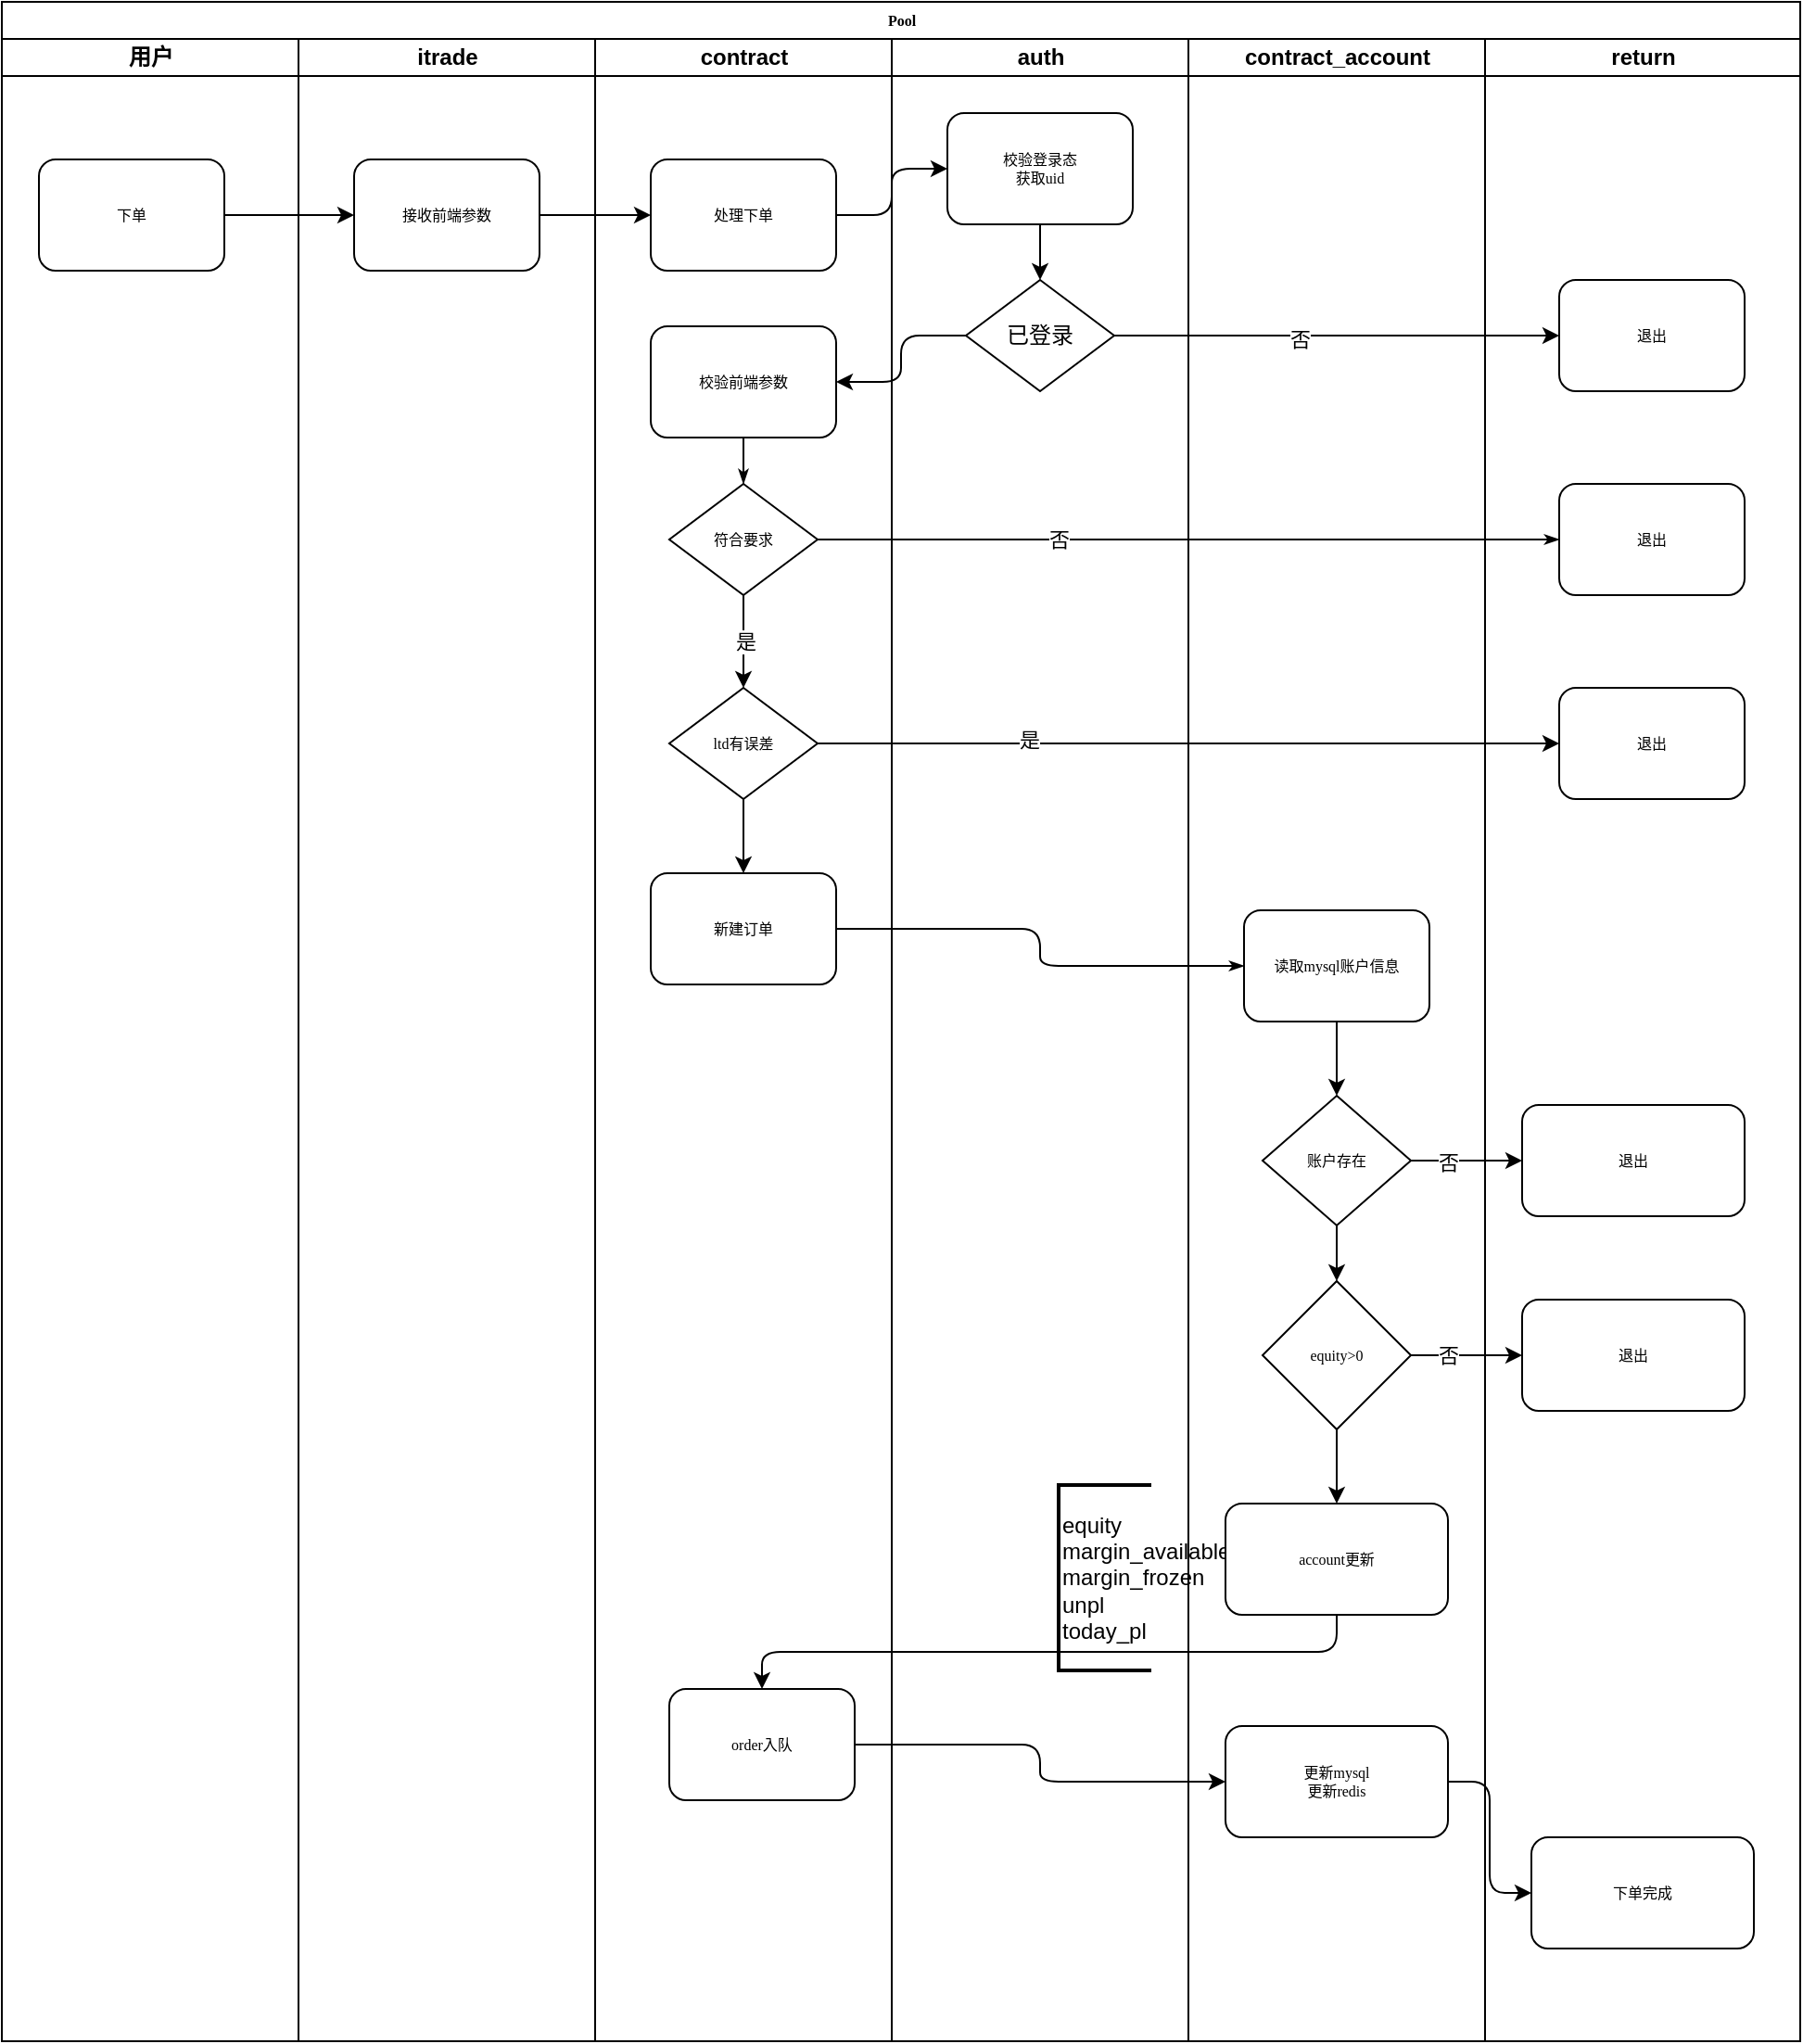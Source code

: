 <mxfile version="20.7.4" type="github">
  <diagram name="Page-1" id="74e2e168-ea6b-b213-b513-2b3c1d86103e">
    <mxGraphModel dx="954" dy="616" grid="1" gridSize="10" guides="1" tooltips="1" connect="1" arrows="1" fold="1" page="1" pageScale="1" pageWidth="2336" pageHeight="1654" background="none" math="0" shadow="0">
      <root>
        <mxCell id="0" />
        <mxCell id="1" parent="0" />
        <mxCell id="77e6c97f196da883-1" value="Pool" style="swimlane;html=1;childLayout=stackLayout;startSize=20;rounded=0;shadow=0;labelBackgroundColor=none;strokeWidth=1;fontFamily=Verdana;fontSize=8;align=center;" parent="1" vertex="1">
          <mxGeometry x="70" y="40" width="970" height="1100" as="geometry" />
        </mxCell>
        <mxCell id="77e6c97f196da883-2" value="用户" style="swimlane;html=1;startSize=20;" parent="77e6c97f196da883-1" vertex="1">
          <mxGeometry y="20" width="160" height="1080" as="geometry" />
        </mxCell>
        <mxCell id="77e6c97f196da883-8" value="下单" style="rounded=1;whiteSpace=wrap;html=1;shadow=0;labelBackgroundColor=none;strokeWidth=1;fontFamily=Verdana;fontSize=8;align=center;" parent="77e6c97f196da883-2" vertex="1">
          <mxGeometry x="20" y="65" width="100" height="60" as="geometry" />
        </mxCell>
        <mxCell id="77e6c97f196da883-33" style="edgeStyle=orthogonalEdgeStyle;rounded=1;html=1;labelBackgroundColor=none;startArrow=none;startFill=0;startSize=5;endArrow=classicThin;endFill=1;endSize=5;jettySize=auto;orthogonalLoop=1;strokeWidth=1;fontFamily=Verdana;fontSize=8" parent="77e6c97f196da883-1" source="77e6c97f196da883-13" target="77e6c97f196da883-15" edge="1">
          <mxGeometry relative="1" as="geometry" />
        </mxCell>
        <mxCell id="7842gxOZ8WSXWciAm1_Z-8" value="否" style="edgeLabel;html=1;align=center;verticalAlign=middle;resizable=0;points=[];" vertex="1" connectable="0" parent="77e6c97f196da883-33">
          <mxGeometry x="-0.58" y="4" relative="1" as="geometry">
            <mxPoint x="46" y="4" as="offset" />
          </mxGeometry>
        </mxCell>
        <mxCell id="77e6c97f196da883-3" value="itrade" style="swimlane;html=1;startSize=20;" parent="77e6c97f196da883-1" vertex="1">
          <mxGeometry x="160" y="20" width="160" height="1080" as="geometry" />
        </mxCell>
        <mxCell id="7842gxOZ8WSXWciAm1_Z-3" value="接收前端参数" style="rounded=1;whiteSpace=wrap;html=1;shadow=0;labelBackgroundColor=none;strokeWidth=1;fontFamily=Verdana;fontSize=8;align=center;" vertex="1" parent="77e6c97f196da883-3">
          <mxGeometry x="30" y="65" width="100" height="60" as="geometry" />
        </mxCell>
        <mxCell id="77e6c97f196da883-4" value="contract" style="swimlane;html=1;startSize=20;" parent="77e6c97f196da883-1" vertex="1">
          <mxGeometry x="320" y="20" width="160" height="1080" as="geometry">
            <mxRectangle x="320" y="20" width="40" height="730" as="alternateBounds" />
          </mxGeometry>
        </mxCell>
        <mxCell id="77e6c97f196da883-12" value="校验前端参数" style="rounded=1;whiteSpace=wrap;html=1;shadow=0;labelBackgroundColor=none;strokeWidth=1;fontFamily=Verdana;fontSize=8;align=center;" parent="77e6c97f196da883-4" vertex="1">
          <mxGeometry x="30" y="155" width="100" height="60" as="geometry" />
        </mxCell>
        <mxCell id="7842gxOZ8WSXWciAm1_Z-7" value="是" style="edgeStyle=orthogonalEdgeStyle;rounded=0;orthogonalLoop=1;jettySize=auto;html=1;exitX=0.5;exitY=1;exitDx=0;exitDy=0;entryX=0.5;entryY=0;entryDx=0;entryDy=0;" edge="1" parent="77e6c97f196da883-4" source="77e6c97f196da883-13">
          <mxGeometry relative="1" as="geometry">
            <mxPoint x="80" y="350" as="targetPoint" />
          </mxGeometry>
        </mxCell>
        <mxCell id="77e6c97f196da883-13" value="符合要求" style="rhombus;whiteSpace=wrap;html=1;rounded=0;shadow=0;labelBackgroundColor=none;strokeWidth=1;fontFamily=Verdana;fontSize=8;align=center;" parent="77e6c97f196da883-4" vertex="1">
          <mxGeometry x="40" y="240" width="80" height="60" as="geometry" />
        </mxCell>
        <mxCell id="77e6c97f196da883-29" style="edgeStyle=orthogonalEdgeStyle;rounded=1;html=1;labelBackgroundColor=none;startArrow=none;startFill=0;startSize=5;endArrow=classicThin;endFill=1;endSize=5;jettySize=auto;orthogonalLoop=1;strokeWidth=1;fontFamily=Verdana;fontSize=8" parent="77e6c97f196da883-4" source="77e6c97f196da883-12" target="77e6c97f196da883-13" edge="1">
          <mxGeometry relative="1" as="geometry" />
        </mxCell>
        <mxCell id="77e6c97f196da883-11" value="处理下单" style="rounded=1;whiteSpace=wrap;html=1;shadow=0;labelBackgroundColor=none;strokeWidth=1;fontFamily=Verdana;fontSize=8;align=center;" parent="77e6c97f196da883-4" vertex="1">
          <mxGeometry x="30" y="65" width="100" height="60" as="geometry" />
        </mxCell>
        <mxCell id="7842gxOZ8WSXWciAm1_Z-19" style="edgeStyle=orthogonalEdgeStyle;rounded=1;orthogonalLoop=1;jettySize=auto;html=1;exitX=0.5;exitY=1;exitDx=0;exitDy=0;entryX=0.5;entryY=0;entryDx=0;entryDy=0;elbow=vertical;" edge="1" parent="77e6c97f196da883-4" source="7842gxOZ8WSXWciAm1_Z-18" target="77e6c97f196da883-18">
          <mxGeometry relative="1" as="geometry" />
        </mxCell>
        <mxCell id="7842gxOZ8WSXWciAm1_Z-18" value="ltd有误差" style="rhombus;whiteSpace=wrap;html=1;rounded=0;shadow=0;labelBackgroundColor=none;strokeWidth=1;fontFamily=Verdana;fontSize=8;align=center;" vertex="1" parent="77e6c97f196da883-4">
          <mxGeometry x="40" y="350" width="80" height="60" as="geometry" />
        </mxCell>
        <mxCell id="77e6c97f196da883-18" value="新建订单" style="rounded=1;whiteSpace=wrap;html=1;shadow=0;labelBackgroundColor=none;strokeWidth=1;fontFamily=Verdana;fontSize=8;align=center;" parent="77e6c97f196da883-4" vertex="1">
          <mxGeometry x="30" y="450" width="100" height="60" as="geometry" />
        </mxCell>
        <mxCell id="7842gxOZ8WSXWciAm1_Z-50" value="order入队" style="rounded=1;whiteSpace=wrap;html=1;shadow=0;labelBackgroundColor=none;strokeWidth=1;fontFamily=Verdana;fontSize=8;align=center;" vertex="1" parent="77e6c97f196da883-4">
          <mxGeometry x="40" y="890" width="100" height="60" as="geometry" />
        </mxCell>
        <mxCell id="77e6c97f196da883-5" value="auth" style="swimlane;html=1;startSize=20;" parent="77e6c97f196da883-1" vertex="1">
          <mxGeometry x="480" y="20" width="160" height="1080" as="geometry" />
        </mxCell>
        <mxCell id="7842gxOZ8WSXWciAm1_Z-10" value="" style="edgeStyle=orthogonalEdgeStyle;rounded=0;orthogonalLoop=1;jettySize=auto;html=1;entryX=0.5;entryY=0;entryDx=0;entryDy=0;" edge="1" parent="77e6c97f196da883-5" source="77e6c97f196da883-9" target="7842gxOZ8WSXWciAm1_Z-12">
          <mxGeometry relative="1" as="geometry">
            <mxPoint x="80" y="150" as="targetPoint" />
          </mxGeometry>
        </mxCell>
        <mxCell id="77e6c97f196da883-9" value="校验登录态&lt;br&gt;获取uid" style="rounded=1;whiteSpace=wrap;html=1;shadow=0;labelBackgroundColor=none;strokeWidth=1;fontFamily=Verdana;fontSize=8;align=center;" parent="77e6c97f196da883-5" vertex="1">
          <mxGeometry x="30" y="40" width="100" height="60" as="geometry" />
        </mxCell>
        <mxCell id="7842gxOZ8WSXWciAm1_Z-12" value="已登录" style="rhombus;whiteSpace=wrap;html=1;" vertex="1" parent="77e6c97f196da883-5">
          <mxGeometry x="40" y="130" width="80" height="60" as="geometry" />
        </mxCell>
        <mxCell id="7842gxOZ8WSXWciAm1_Z-49" value="equity&lt;br&gt;margin_available&lt;br&gt;margin_frozen&lt;br&gt;unpl&lt;br&gt;today_pl" style="strokeWidth=2;html=1;shape=mxgraph.flowchart.annotation_1;align=left;pointerEvents=1;rounded=0;" vertex="1" parent="77e6c97f196da883-5">
          <mxGeometry x="90" y="780" width="50" height="100" as="geometry" />
        </mxCell>
        <mxCell id="77e6c97f196da883-6" value="contract_account" style="swimlane;html=1;startSize=20;rounded=0;" parent="77e6c97f196da883-1" vertex="1">
          <mxGeometry x="640" y="20" width="160" height="1080" as="geometry" />
        </mxCell>
        <mxCell id="7842gxOZ8WSXWciAm1_Z-26" value="" style="edgeStyle=orthogonalEdgeStyle;rounded=1;orthogonalLoop=1;jettySize=auto;html=1;elbow=vertical;" edge="1" parent="77e6c97f196da883-6" source="77e6c97f196da883-21" target="7842gxOZ8WSXWciAm1_Z-25">
          <mxGeometry relative="1" as="geometry" />
        </mxCell>
        <mxCell id="77e6c97f196da883-21" value="读取mysql账户信息" style="rounded=1;whiteSpace=wrap;html=1;shadow=0;labelBackgroundColor=none;strokeWidth=1;fontFamily=Verdana;fontSize=8;align=center;" parent="77e6c97f196da883-6" vertex="1">
          <mxGeometry x="30" y="470" width="100" height="60" as="geometry" />
        </mxCell>
        <mxCell id="7842gxOZ8WSXWciAm1_Z-32" value="" style="edgeStyle=orthogonalEdgeStyle;rounded=1;orthogonalLoop=1;jettySize=auto;html=1;elbow=vertical;" edge="1" parent="77e6c97f196da883-6" source="7842gxOZ8WSXWciAm1_Z-25" target="7842gxOZ8WSXWciAm1_Z-31">
          <mxGeometry relative="1" as="geometry" />
        </mxCell>
        <mxCell id="7842gxOZ8WSXWciAm1_Z-25" value="账户存在" style="rhombus;whiteSpace=wrap;html=1;fontSize=8;fontFamily=Verdana;rounded=0;shadow=0;labelBackgroundColor=none;strokeWidth=1;" vertex="1" parent="77e6c97f196da883-6">
          <mxGeometry x="40" y="570" width="80" height="70" as="geometry" />
        </mxCell>
        <mxCell id="7842gxOZ8WSXWciAm1_Z-37" value="" style="edgeStyle=orthogonalEdgeStyle;rounded=1;orthogonalLoop=1;jettySize=auto;html=1;elbow=vertical;" edge="1" parent="77e6c97f196da883-6" source="7842gxOZ8WSXWciAm1_Z-31" target="7842gxOZ8WSXWciAm1_Z-36">
          <mxGeometry relative="1" as="geometry" />
        </mxCell>
        <mxCell id="7842gxOZ8WSXWciAm1_Z-31" value="equity&amp;gt;0" style="rhombus;whiteSpace=wrap;html=1;fontSize=8;fontFamily=Verdana;rounded=0;shadow=0;labelBackgroundColor=none;strokeWidth=1;" vertex="1" parent="77e6c97f196da883-6">
          <mxGeometry x="40" y="670" width="80" height="80" as="geometry" />
        </mxCell>
        <mxCell id="7842gxOZ8WSXWciAm1_Z-36" value="account更新" style="whiteSpace=wrap;html=1;fontSize=8;fontFamily=Verdana;rounded=1;shadow=0;labelBackgroundColor=none;strokeWidth=1;" vertex="1" parent="77e6c97f196da883-6">
          <mxGeometry x="20" y="790" width="120" height="60" as="geometry" />
        </mxCell>
        <mxCell id="7842gxOZ8WSXWciAm1_Z-38" value="更新mysql&lt;br&gt;更新redis" style="whiteSpace=wrap;html=1;fontSize=8;fontFamily=Verdana;rounded=1;shadow=0;labelBackgroundColor=none;strokeWidth=1;" vertex="1" parent="77e6c97f196da883-6">
          <mxGeometry x="20" y="910" width="120" height="60" as="geometry" />
        </mxCell>
        <mxCell id="7842gxOZ8WSXWciAm1_Z-2" style="edgeStyle=orthogonalEdgeStyle;rounded=1;orthogonalLoop=1;jettySize=auto;html=1;exitX=0;exitY=0.5;exitDx=0;exitDy=0;entryX=1;entryY=0.5;entryDx=0;entryDy=0;elbow=vertical;" edge="1" parent="77e6c97f196da883-1" source="7842gxOZ8WSXWciAm1_Z-12" target="77e6c97f196da883-12">
          <mxGeometry relative="1" as="geometry" />
        </mxCell>
        <mxCell id="7842gxOZ8WSXWciAm1_Z-4" value="" style="edgeStyle=orthogonalEdgeStyle;rounded=0;orthogonalLoop=1;jettySize=auto;html=1;" edge="1" parent="77e6c97f196da883-1" source="77e6c97f196da883-8" target="7842gxOZ8WSXWciAm1_Z-3">
          <mxGeometry relative="1" as="geometry" />
        </mxCell>
        <mxCell id="7842gxOZ8WSXWciAm1_Z-5" style="edgeStyle=orthogonalEdgeStyle;rounded=0;orthogonalLoop=1;jettySize=auto;html=1;exitX=1;exitY=0.5;exitDx=0;exitDy=0;entryX=0;entryY=0.5;entryDx=0;entryDy=0;" edge="1" parent="77e6c97f196da883-1" source="7842gxOZ8WSXWciAm1_Z-3" target="77e6c97f196da883-11">
          <mxGeometry relative="1" as="geometry" />
        </mxCell>
        <mxCell id="7842gxOZ8WSXWciAm1_Z-15" style="edgeStyle=orthogonalEdgeStyle;rounded=0;orthogonalLoop=1;jettySize=auto;html=1;exitX=1;exitY=0.5;exitDx=0;exitDy=0;" edge="1" parent="77e6c97f196da883-1" source="7842gxOZ8WSXWciAm1_Z-12" target="7842gxOZ8WSXWciAm1_Z-14">
          <mxGeometry relative="1" as="geometry" />
        </mxCell>
        <mxCell id="7842gxOZ8WSXWciAm1_Z-17" value="否" style="edgeLabel;html=1;align=center;verticalAlign=middle;resizable=0;points=[];" vertex="1" connectable="0" parent="7842gxOZ8WSXWciAm1_Z-15">
          <mxGeometry x="-0.168" y="-2" relative="1" as="geometry">
            <mxPoint as="offset" />
          </mxGeometry>
        </mxCell>
        <mxCell id="77e6c97f196da883-37" style="edgeStyle=orthogonalEdgeStyle;rounded=1;html=1;labelBackgroundColor=none;startArrow=none;startFill=0;startSize=5;endArrow=classicThin;endFill=1;endSize=5;jettySize=auto;orthogonalLoop=1;strokeWidth=1;fontFamily=Verdana;fontSize=8" parent="77e6c97f196da883-1" source="77e6c97f196da883-18" target="77e6c97f196da883-21" edge="1">
          <mxGeometry relative="1" as="geometry" />
        </mxCell>
        <mxCell id="7842gxOZ8WSXWciAm1_Z-21" style="edgeStyle=orthogonalEdgeStyle;rounded=1;orthogonalLoop=1;jettySize=auto;html=1;exitX=1;exitY=0.5;exitDx=0;exitDy=0;entryX=0;entryY=0.5;entryDx=0;entryDy=0;elbow=vertical;" edge="1" parent="77e6c97f196da883-1" source="7842gxOZ8WSXWciAm1_Z-18" target="7842gxOZ8WSXWciAm1_Z-20">
          <mxGeometry relative="1" as="geometry" />
        </mxCell>
        <mxCell id="7842gxOZ8WSXWciAm1_Z-22" value="是" style="edgeLabel;html=1;align=center;verticalAlign=middle;resizable=0;points=[];" vertex="1" connectable="0" parent="7842gxOZ8WSXWciAm1_Z-21">
          <mxGeometry x="-0.43" y="3" relative="1" as="geometry">
            <mxPoint y="1" as="offset" />
          </mxGeometry>
        </mxCell>
        <mxCell id="7842gxOZ8WSXWciAm1_Z-28" value="" style="edgeStyle=orthogonalEdgeStyle;rounded=1;orthogonalLoop=1;jettySize=auto;html=1;elbow=vertical;" edge="1" parent="77e6c97f196da883-1" source="7842gxOZ8WSXWciAm1_Z-25" target="7842gxOZ8WSXWciAm1_Z-27">
          <mxGeometry relative="1" as="geometry" />
        </mxCell>
        <mxCell id="7842gxOZ8WSXWciAm1_Z-29" value="否" style="edgeLabel;html=1;align=center;verticalAlign=middle;resizable=0;points=[];" vertex="1" connectable="0" parent="7842gxOZ8WSXWciAm1_Z-28">
          <mxGeometry x="-0.333" y="-1" relative="1" as="geometry">
            <mxPoint as="offset" />
          </mxGeometry>
        </mxCell>
        <mxCell id="7842gxOZ8WSXWciAm1_Z-34" value="" style="edgeStyle=orthogonalEdgeStyle;rounded=1;orthogonalLoop=1;jettySize=auto;html=1;elbow=vertical;" edge="1" parent="77e6c97f196da883-1" source="7842gxOZ8WSXWciAm1_Z-31" target="7842gxOZ8WSXWciAm1_Z-33">
          <mxGeometry relative="1" as="geometry" />
        </mxCell>
        <mxCell id="7842gxOZ8WSXWciAm1_Z-35" value="否" style="edgeLabel;html=1;align=center;verticalAlign=middle;resizable=0;points=[];" vertex="1" connectable="0" parent="7842gxOZ8WSXWciAm1_Z-34">
          <mxGeometry x="-0.467" y="2" relative="1" as="geometry">
            <mxPoint x="4" y="2" as="offset" />
          </mxGeometry>
        </mxCell>
        <mxCell id="7842gxOZ8WSXWciAm1_Z-47" style="edgeStyle=orthogonalEdgeStyle;rounded=1;orthogonalLoop=1;jettySize=auto;html=1;exitX=1;exitY=0.5;exitDx=0;exitDy=0;entryX=0;entryY=0.5;entryDx=0;entryDy=0;elbow=vertical;" edge="1" parent="77e6c97f196da883-1" source="7842gxOZ8WSXWciAm1_Z-38" target="7842gxOZ8WSXWciAm1_Z-46">
          <mxGeometry relative="1" as="geometry" />
        </mxCell>
        <mxCell id="7842gxOZ8WSXWciAm1_Z-1" style="edgeStyle=orthogonalEdgeStyle;rounded=1;orthogonalLoop=1;jettySize=auto;html=1;exitX=1;exitY=0.5;exitDx=0;exitDy=0;entryX=0;entryY=0.5;entryDx=0;entryDy=0;" edge="1" parent="77e6c97f196da883-1" source="77e6c97f196da883-11" target="77e6c97f196da883-9">
          <mxGeometry relative="1" as="geometry">
            <mxPoint x="510" y="115" as="targetPoint" />
          </mxGeometry>
        </mxCell>
        <mxCell id="7842gxOZ8WSXWciAm1_Z-39" value="" style="edgeStyle=orthogonalEdgeStyle;rounded=1;orthogonalLoop=1;jettySize=auto;html=1;elbow=vertical;exitX=0.5;exitY=1;exitDx=0;exitDy=0;entryX=0.5;entryY=0;entryDx=0;entryDy=0;" edge="1" parent="77e6c97f196da883-1" source="7842gxOZ8WSXWciAm1_Z-36" target="7842gxOZ8WSXWciAm1_Z-50">
          <mxGeometry relative="1" as="geometry">
            <mxPoint x="440" y="910" as="targetPoint" />
          </mxGeometry>
        </mxCell>
        <mxCell id="7842gxOZ8WSXWciAm1_Z-51" style="edgeStyle=orthogonalEdgeStyle;rounded=1;sketch=0;orthogonalLoop=1;jettySize=auto;html=1;exitX=1;exitY=0.5;exitDx=0;exitDy=0;entryX=0;entryY=0.5;entryDx=0;entryDy=0;elbow=vertical;" edge="1" parent="77e6c97f196da883-1" source="7842gxOZ8WSXWciAm1_Z-50" target="7842gxOZ8WSXWciAm1_Z-38">
          <mxGeometry relative="1" as="geometry" />
        </mxCell>
        <mxCell id="77e6c97f196da883-7" value="return" style="swimlane;html=1;startSize=20;" parent="77e6c97f196da883-1" vertex="1">
          <mxGeometry x="800" y="20" width="170" height="1080" as="geometry" />
        </mxCell>
        <mxCell id="77e6c97f196da883-15" value="退出" style="rounded=1;whiteSpace=wrap;html=1;shadow=0;labelBackgroundColor=none;strokeWidth=1;fontFamily=Verdana;fontSize=8;align=center;" parent="77e6c97f196da883-7" vertex="1">
          <mxGeometry x="40" y="240" width="100" height="60" as="geometry" />
        </mxCell>
        <mxCell id="7842gxOZ8WSXWciAm1_Z-14" value="退出" style="rounded=1;whiteSpace=wrap;html=1;shadow=0;labelBackgroundColor=none;strokeWidth=1;fontFamily=Verdana;fontSize=8;align=center;" vertex="1" parent="77e6c97f196da883-7">
          <mxGeometry x="40" y="130" width="100" height="60" as="geometry" />
        </mxCell>
        <mxCell id="7842gxOZ8WSXWciAm1_Z-20" value="退出" style="rounded=1;whiteSpace=wrap;html=1;shadow=0;labelBackgroundColor=none;strokeWidth=1;fontFamily=Verdana;fontSize=8;align=center;" vertex="1" parent="77e6c97f196da883-7">
          <mxGeometry x="40" y="350" width="100" height="60" as="geometry" />
        </mxCell>
        <mxCell id="7842gxOZ8WSXWciAm1_Z-27" value="退出" style="whiteSpace=wrap;html=1;fontSize=8;fontFamily=Verdana;rounded=1;shadow=0;labelBackgroundColor=none;strokeWidth=1;" vertex="1" parent="77e6c97f196da883-7">
          <mxGeometry x="20" y="575" width="120" height="60" as="geometry" />
        </mxCell>
        <mxCell id="7842gxOZ8WSXWciAm1_Z-33" value="退出" style="whiteSpace=wrap;html=1;fontSize=8;fontFamily=Verdana;rounded=1;shadow=0;labelBackgroundColor=none;strokeWidth=1;" vertex="1" parent="77e6c97f196da883-7">
          <mxGeometry x="20" y="680" width="120" height="60" as="geometry" />
        </mxCell>
        <mxCell id="7842gxOZ8WSXWciAm1_Z-46" value="下单完成" style="whiteSpace=wrap;html=1;fontSize=8;fontFamily=Verdana;rounded=1;shadow=0;labelBackgroundColor=none;strokeWidth=1;" vertex="1" parent="77e6c97f196da883-7">
          <mxGeometry x="25" y="970" width="120" height="60" as="geometry" />
        </mxCell>
      </root>
    </mxGraphModel>
  </diagram>
</mxfile>
